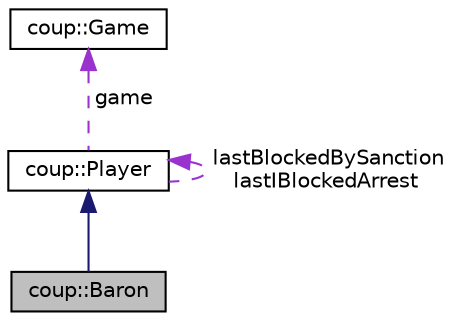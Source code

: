 digraph "coup::Baron"
{
 // LATEX_PDF_SIZE
  edge [fontname="Helvetica",fontsize="10",labelfontname="Helvetica",labelfontsize="10"];
  node [fontname="Helvetica",fontsize="10",shape=record];
  Node1 [label="coup::Baron",height=0.2,width=0.4,color="black", fillcolor="grey75", style="filled", fontcolor="black",tooltip=" "];
  Node2 -> Node1 [dir="back",color="midnightblue",fontsize="10",style="solid"];
  Node2 [label="coup::Player",height=0.2,width=0.4,color="black", fillcolor="white", style="filled",URL="$classcoup_1_1Player.html",tooltip=" "];
  Node3 -> Node2 [dir="back",color="darkorchid3",fontsize="10",style="dashed",label=" game" ];
  Node3 [label="coup::Game",height=0.2,width=0.4,color="black", fillcolor="white", style="filled",URL="$classcoup_1_1Game.html",tooltip=" "];
  Node2 -> Node2 [dir="back",color="darkorchid3",fontsize="10",style="dashed",label=" lastBlockedBySanction\nlastIBlockedArrest" ];
}
